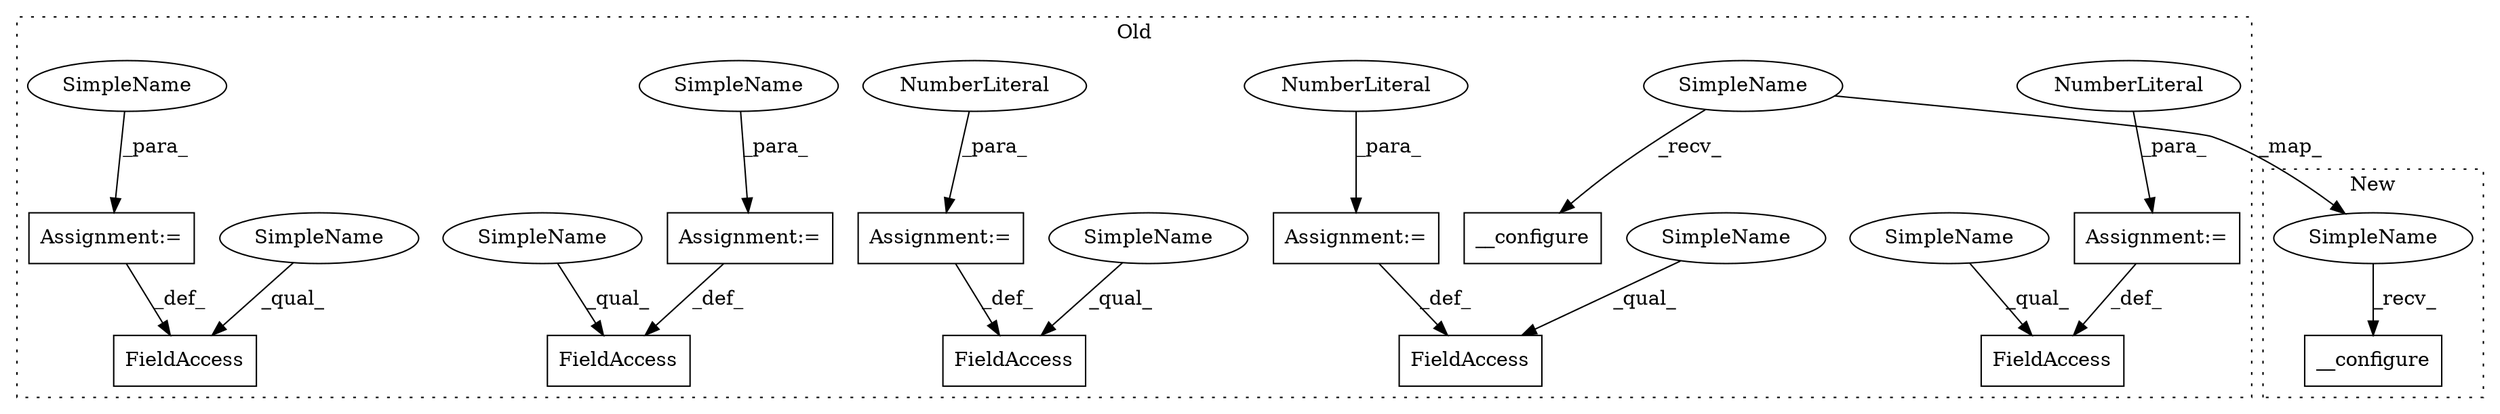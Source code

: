 digraph G {
subgraph cluster0 {
1 [label="__configure" a="32" s="830,900" l="12,1" shape="box"];
3 [label="FieldAccess" a="22" s="797" l="17" shape="box"];
4 [label="FieldAccess" a="22" s="433" l="27" shape="box"];
5 [label="FieldAccess" a="22" s="395" l="29" shape="box"];
6 [label="Assignment:=" a="7" s="460" l="1" shape="box"];
7 [label="Assignment:=" a="7" s="424" l="1" shape="box"];
8 [label="FieldAccess" a="22" s="649" l="18" shape="box"];
9 [label="FieldAccess" a="22" s="733" l="20" shape="box"];
10 [label="Assignment:=" a="7" s="753" l="1" shape="box"];
11 [label="Assignment:=" a="7" s="667" l="1" shape="box"];
12 [label="NumberLiteral" a="34" s="461" l="1" shape="ellipse"];
13 [label="NumberLiteral" a="34" s="668" l="2" shape="ellipse"];
14 [label="NumberLiteral" a="34" s="425" l="2" shape="ellipse"];
15 [label="Assignment:=" a="7" s="814" l="1" shape="box"];
16 [label="SimpleName" a="42" s="797" l="4" shape="ellipse"];
17 [label="SimpleName" a="42" s="433" l="4" shape="ellipse"];
18 [label="SimpleName" a="42" s="649" l="4" shape="ellipse"];
19 [label="SimpleName" a="42" s="733" l="4" shape="ellipse"];
20 [label="SimpleName" a="42" s="825" l="4" shape="ellipse"];
21 [label="SimpleName" a="42" s="395" l="4" shape="ellipse"];
23 [label="SimpleName" a="42" s="815" l="4" shape="ellipse"];
24 [label="SimpleName" a="42" s="754" l="4" shape="ellipse"];
label = "Old";
style="dotted";
}
subgraph cluster1 {
2 [label="__configure" a="32" s="705" l="13" shape="box"];
22 [label="SimpleName" a="42" s="700" l="4" shape="ellipse"];
label = "New";
style="dotted";
}
6 -> 4 [label="_def_"];
7 -> 5 [label="_def_"];
10 -> 9 [label="_def_"];
11 -> 8 [label="_def_"];
12 -> 6 [label="_para_"];
13 -> 11 [label="_para_"];
14 -> 7 [label="_para_"];
15 -> 3 [label="_def_"];
16 -> 3 [label="_qual_"];
17 -> 4 [label="_qual_"];
18 -> 8 [label="_qual_"];
19 -> 9 [label="_qual_"];
20 -> 1 [label="_recv_"];
20 -> 22 [label="_map_"];
21 -> 5 [label="_qual_"];
22 -> 2 [label="_recv_"];
23 -> 15 [label="_para_"];
24 -> 10 [label="_para_"];
}
